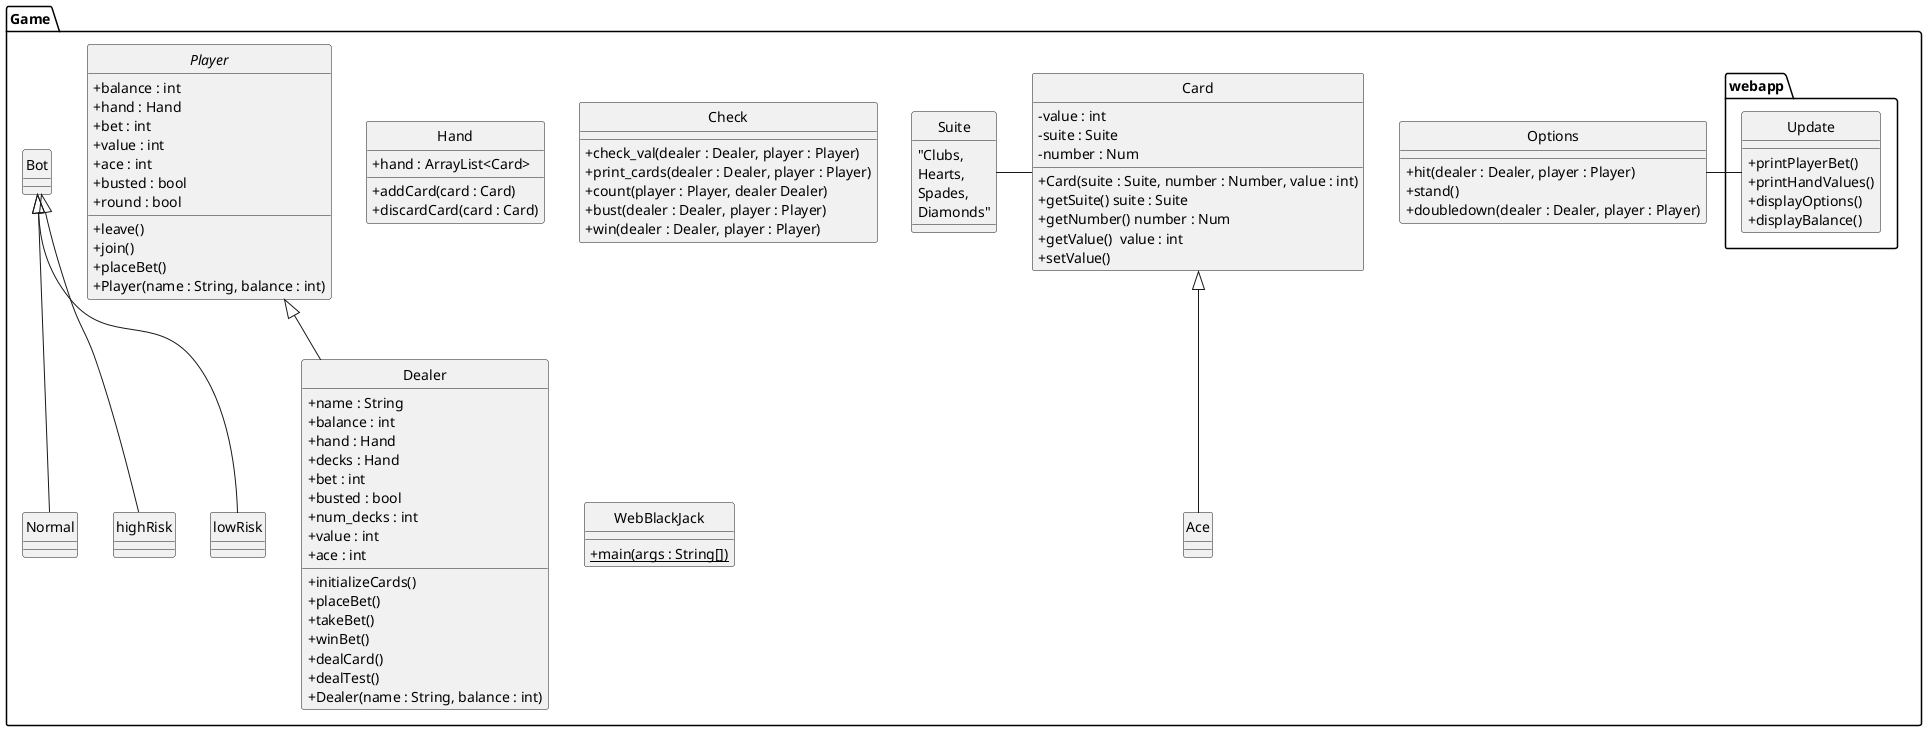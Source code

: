 @startuml
skinparam classAttributeIconSize 0
hide circle

package Game {

abstract class Player {
  + balance : int
  + hand : Hand
  + bet : int
  + value : int
  + ace : int
  + busted : bool
  + round : bool
  + leave()
  + join()
  + placeBet()
  + Player(name : String, balance : int)
}

class Dealer {
  + name : String
  + balance : int
  + hand : Hand
  + decks : Hand
  + bet : int
  + busted : bool
  + num_decks : int
  + value : int
  + ace : int
  + initializeCards()
  + placeBet()
  + takeBet()
  + winBet()
  + dealCard()
  + dealTest()
  + Dealer(name : String, balance : int)
}

class Card {
  - value : int
  - suite : Suite
  - number : Num
  + Card(suite : Suite, number : Number, value : int)
  + getSuite() suite : Suite
  + getNumber() number : Num
  + getValue()  value : int
  + setValue()
}

class Hand {
  + hand : ArrayList<Card>
  + addCard(card : Card)
  + discardCard(card : Card)
}

enum Suite{
"Clubs, 
Hearts, 
Spades, 
Diamonds"
}

class Options{
  + hit(dealer : Dealer, player : Player)
  + stand()
  + doubledown(dealer : Dealer, player : Player)
}

class Check{
  + check_val(dealer : Dealer, player : Player)
  + print_cards(dealer : Dealer, player : Player)
  + count(player : Player, dealer Dealer)
  + bust(dealer : Dealer, player : Player)
  + win(dealer : Dealer, player : Player)
}


package webapp{

class Update{
  + printPlayerBet()
  + printHandValues()
  + displayOptions()
  + displayBalance()

}

}

class WebBlackJack {
  + {static} main(args : String[])
}

Options - Update
Suite - Card
Player <|-- Dealer
Card <|-- Ace
Bot <|-- Normal
Bot <|-- highRisk
Bot <|-- lowRisk


@enduml